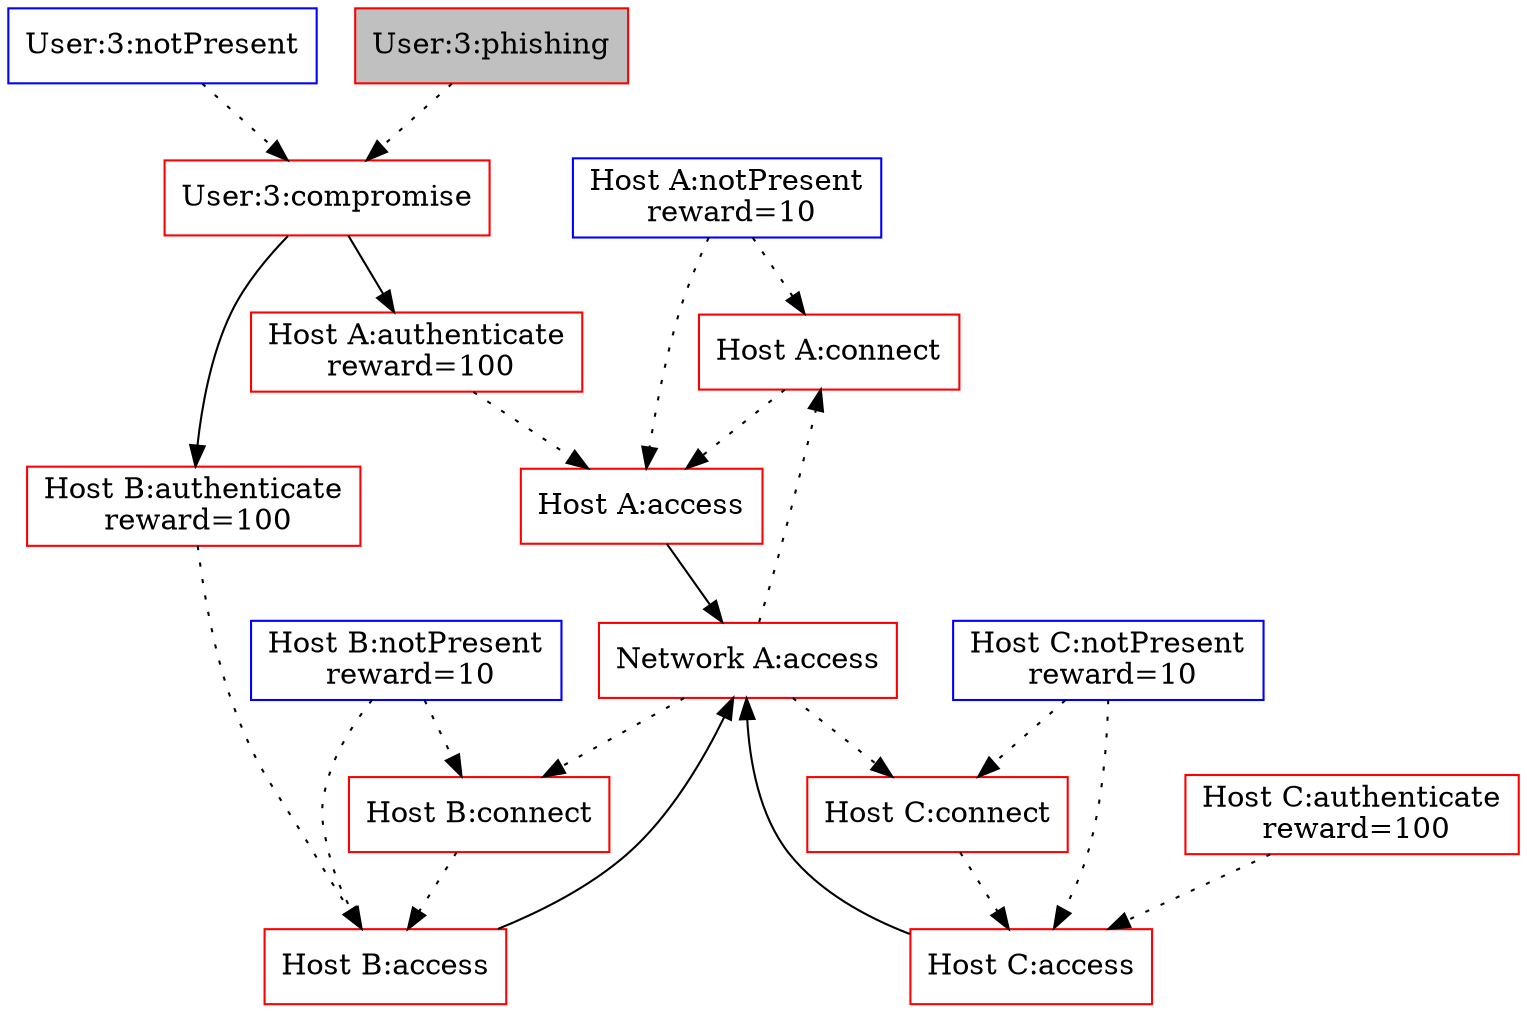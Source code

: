 digraph G {
"Host A:notPresent" [label="Host A:notPresent\n reward=10", shape="box", color="blue", fillcolor="white", style="filled"]
"Host A:authenticate" [label="Host A:authenticate\n reward=100", shape="box", color="red", fillcolor="white", style="filled"]"User:3:compromise" -> "Host A:authenticate" [style="solid"]
"Host A:connect" [label="Host A:connect", shape="box", color="red", fillcolor="white", style="filled"]"Host A:notPresent" -> "Host A:connect" [style="dotted"]
"Network A:access" -> "Host A:connect" [style="dotted"]
"Host A:access" [label="Host A:access", shape="box", color="red", fillcolor="white", style="filled"]"Host A:notPresent" -> "Host A:access" [style="dotted"]
"Host A:authenticate" -> "Host A:access" [style="dotted"]
"Host A:connect" -> "Host A:access" [style="dotted"]
"Host B:notPresent" [label="Host B:notPresent\n reward=10", shape="box", color="blue", fillcolor="white", style="filled"]
"Host B:authenticate" [label="Host B:authenticate\n reward=100", shape="box", color="red", fillcolor="white", style="filled"]"User:3:compromise" -> "Host B:authenticate" [style="solid"]
"Host B:connect" [label="Host B:connect", shape="box", color="red", fillcolor="white", style="filled"]"Host B:notPresent" -> "Host B:connect" [style="dotted"]
"Network A:access" -> "Host B:connect" [style="dotted"]
"Host B:access" [label="Host B:access", shape="box", color="red", fillcolor="white", style="filled"]"Host B:notPresent" -> "Host B:access" [style="dotted"]
"Host B:authenticate" -> "Host B:access" [style="dotted"]
"Host B:connect" -> "Host B:access" [style="dotted"]
"Host C:notPresent" [label="Host C:notPresent\n reward=10", shape="box", color="blue", fillcolor="white", style="filled"]
"Host C:authenticate" [label="Host C:authenticate\n reward=100", shape="box", color="red", fillcolor="white", style="filled"]
"Host C:connect" [label="Host C:connect", shape="box", color="red", fillcolor="white", style="filled"]"Host C:notPresent" -> "Host C:connect" [style="dotted"]
"Network A:access" -> "Host C:connect" [style="dotted"]
"Host C:access" [label="Host C:access", shape="box", color="red", fillcolor="white", style="filled"]"Host C:notPresent" -> "Host C:access" [style="dotted"]
"Host C:authenticate" -> "Host C:access" [style="dotted"]
"Host C:connect" -> "Host C:access" [style="dotted"]
"User:3:notPresent" [label="User:3:notPresent", shape="box", color="blue", fillcolor="white", style="filled"]
"User:3:compromise" [label="User:3:compromise", shape="box", color="red", fillcolor="white", style="filled"]"User:3:notPresent" -> "User:3:compromise" [style="dotted"]
"User:3:phishing" -> "User:3:compromise" [style="dotted"]
"User:3:phishing" [label="User:3:phishing", shape="box", color="red", fillcolor="grey", style="filled"]
"Network A:access" [label="Network A:access", shape="box", color="red", fillcolor="white", style="filled"]"Host A:access" -> "Network A:access" [style="solid"]
"Host B:access" -> "Network A:access" [style="solid"]
"Host C:access" -> "Network A:access" [style="solid"]
}